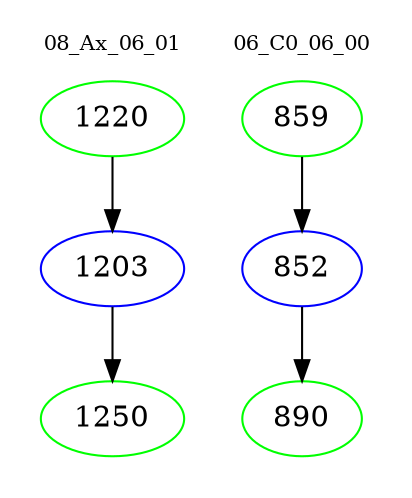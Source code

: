 digraph{
subgraph cluster_0 {
color = white
label = "08_Ax_06_01";
fontsize=10;
T0_1220 [label="1220", color="green"]
T0_1220 -> T0_1203 [color="black"]
T0_1203 [label="1203", color="blue"]
T0_1203 -> T0_1250 [color="black"]
T0_1250 [label="1250", color="green"]
}
subgraph cluster_1 {
color = white
label = "06_C0_06_00";
fontsize=10;
T1_859 [label="859", color="green"]
T1_859 -> T1_852 [color="black"]
T1_852 [label="852", color="blue"]
T1_852 -> T1_890 [color="black"]
T1_890 [label="890", color="green"]
}
}
